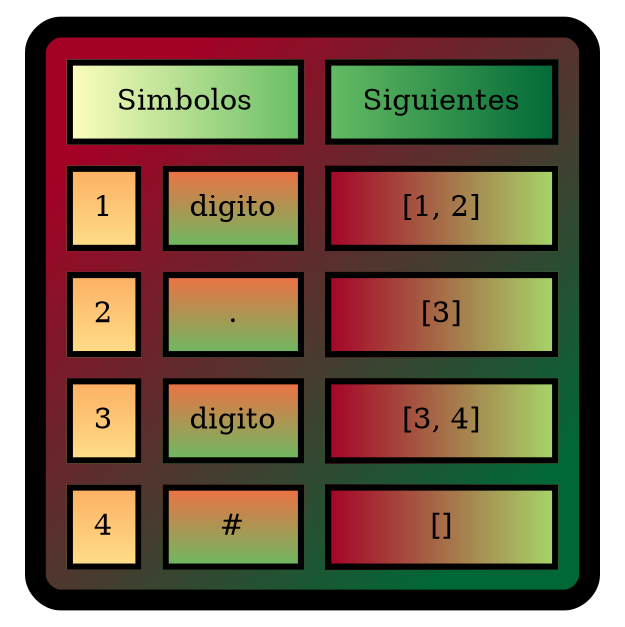 digraph G{
tbl [
shape=plaintext
label=<
<TABLE border="10" cellspacing="10" cellpadding="10" style="rounded" bgcolor="/rdylgn11/1:/rdylgn11/11" gradientangle="315">
<TR>
<TD border="3" colspan="2"  bgcolor="/rdylgn11/6:/rdylgn11/9">Simbolos</TD>
<TD border="3" colspan="2"  bgcolor="/rdylgn11/9:/rdylgn11/11">Siguientes</TD>
</TR>
<TR>
<TD border="3" bgcolor="/rdylgn11/4:/rdylgn11/5" gradientangle="270">1</TD>
<TD border="3" bgcolor="/rdylgn11/3:/rdylgn11/9" gradientangle="270">digito</TD>
<TD border="3" colspan="2"  bgcolor="/rdylgn11/1:/rdylgn11/8">[1, 2]</TD>
</TR>
<TR>
<TD border="3" bgcolor="/rdylgn11/4:/rdylgn11/5" gradientangle="270">2</TD>
<TD border="3" bgcolor="/rdylgn11/3:/rdylgn11/9" gradientangle="270">.</TD>
<TD border="3" colspan="2"  bgcolor="/rdylgn11/1:/rdylgn11/8">[3]</TD>
</TR>
<TR>
<TD border="3" bgcolor="/rdylgn11/4:/rdylgn11/5" gradientangle="270">3</TD>
<TD border="3" bgcolor="/rdylgn11/3:/rdylgn11/9" gradientangle="270">digito</TD>
<TD border="3" colspan="2"  bgcolor="/rdylgn11/1:/rdylgn11/8">[3, 4]</TD>
</TR>
<TR>
<TD border="3" bgcolor="/rdylgn11/4:/rdylgn11/5" gradientangle="270">4</TD>
<TD border="3" bgcolor="/rdylgn11/3:/rdylgn11/9" gradientangle="270">#</TD>
<TD border="3" colspan="2"  bgcolor="/rdylgn11/1:/rdylgn11/8">[]</TD>
</TR>
</TABLE>
>];
}
